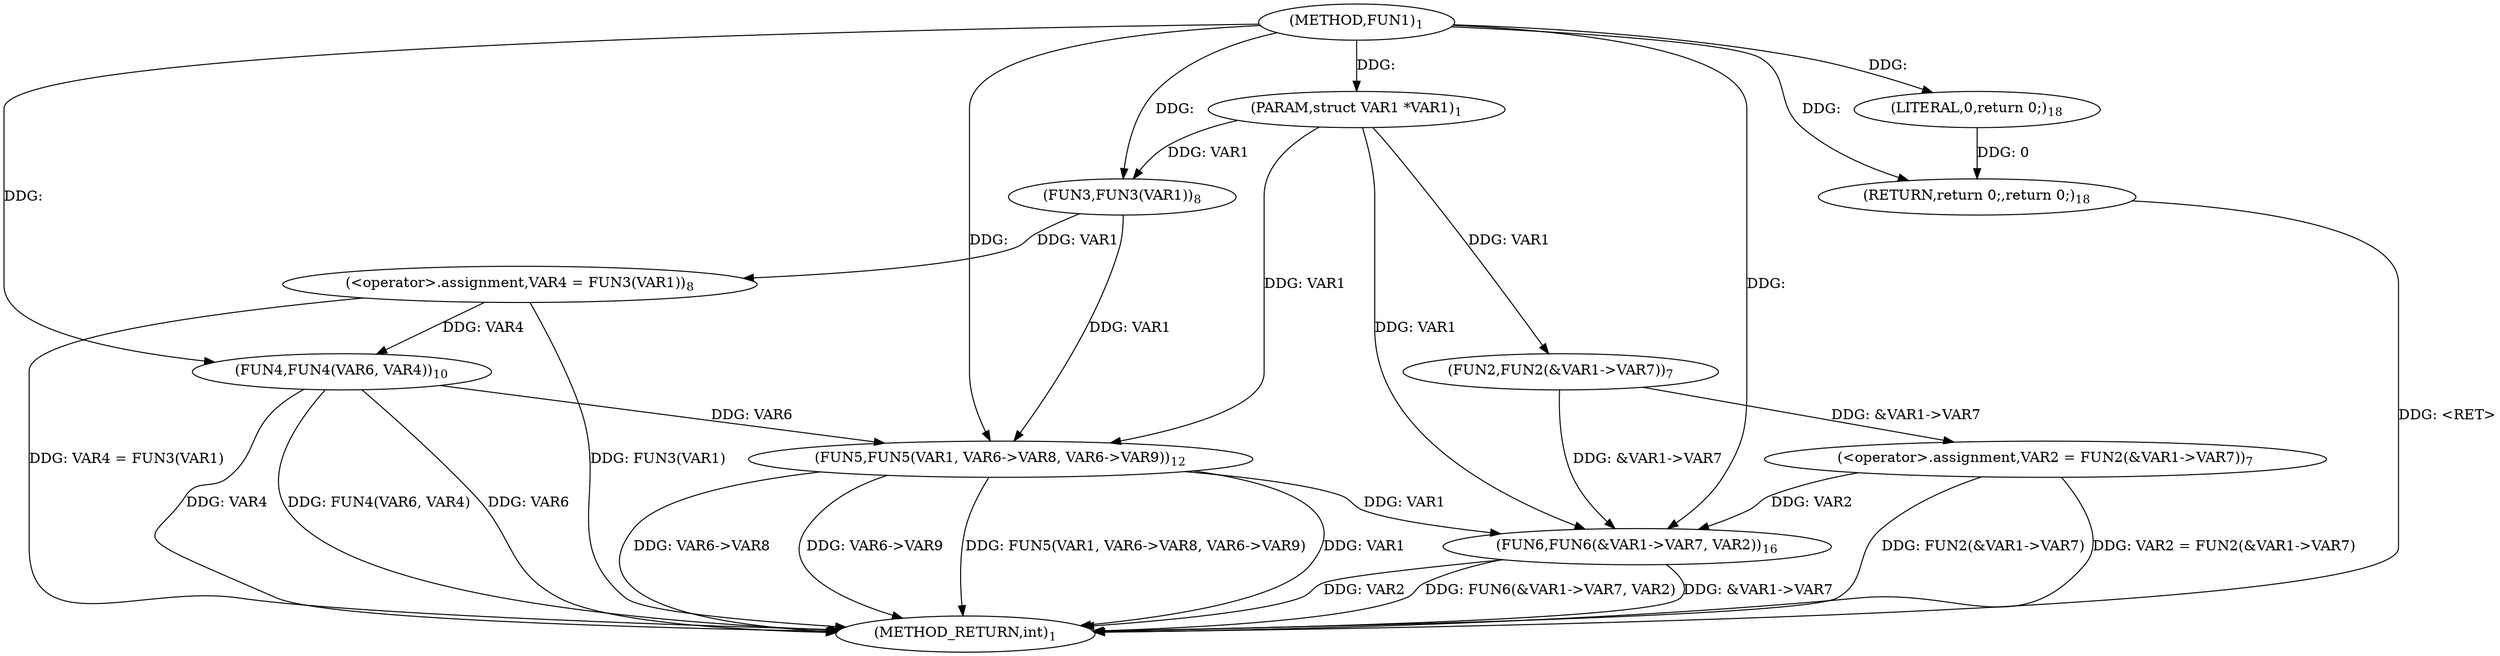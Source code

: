 digraph "FUN1" {  
"8" [label = <(METHOD,FUN1)<SUB>1</SUB>> ]
"44" [label = <(METHOD_RETURN,int)<SUB>1</SUB>> ]
"9" [label = <(PARAM,struct VAR1 *VAR1)<SUB>1</SUB>> ]
"14" [label = <(&lt;operator&gt;.assignment,VAR2 = FUN2(&amp;VAR1-&gt;VAR7))<SUB>7</SUB>> ]
"21" [label = <(&lt;operator&gt;.assignment,VAR4 = FUN3(VAR1))<SUB>8</SUB>> ]
"25" [label = <(FUN4,FUN4(VAR6, VAR4))<SUB>10</SUB>> ]
"28" [label = <(FUN5,FUN5(VAR1, VAR6-&gt;VAR8, VAR6-&gt;VAR9))<SUB>12</SUB>> ]
"36" [label = <(FUN6,FUN6(&amp;VAR1-&gt;VAR7, VAR2))<SUB>16</SUB>> ]
"42" [label = <(RETURN,return 0;,return 0;)<SUB>18</SUB>> ]
"43" [label = <(LITERAL,0,return 0;)<SUB>18</SUB>> ]
"16" [label = <(FUN2,FUN2(&amp;VAR1-&gt;VAR7))<SUB>7</SUB>> ]
"23" [label = <(FUN3,FUN3(VAR1))<SUB>8</SUB>> ]
  "42" -> "44"  [ label = "DDG: &lt;RET&gt;"] 
  "14" -> "44"  [ label = "DDG: FUN2(&amp;VAR1-&gt;VAR7)"] 
  "14" -> "44"  [ label = "DDG: VAR2 = FUN2(&amp;VAR1-&gt;VAR7)"] 
  "21" -> "44"  [ label = "DDG: FUN3(VAR1)"] 
  "21" -> "44"  [ label = "DDG: VAR4 = FUN3(VAR1)"] 
  "25" -> "44"  [ label = "DDG: VAR6"] 
  "25" -> "44"  [ label = "DDG: VAR4"] 
  "25" -> "44"  [ label = "DDG: FUN4(VAR6, VAR4)"] 
  "28" -> "44"  [ label = "DDG: VAR1"] 
  "28" -> "44"  [ label = "DDG: VAR6-&gt;VAR8"] 
  "28" -> "44"  [ label = "DDG: VAR6-&gt;VAR9"] 
  "28" -> "44"  [ label = "DDG: FUN5(VAR1, VAR6-&gt;VAR8, VAR6-&gt;VAR9)"] 
  "36" -> "44"  [ label = "DDG: &amp;VAR1-&gt;VAR7"] 
  "36" -> "44"  [ label = "DDG: VAR2"] 
  "36" -> "44"  [ label = "DDG: FUN6(&amp;VAR1-&gt;VAR7, VAR2)"] 
  "8" -> "9"  [ label = "DDG: "] 
  "16" -> "14"  [ label = "DDG: &amp;VAR1-&gt;VAR7"] 
  "23" -> "21"  [ label = "DDG: VAR1"] 
  "43" -> "42"  [ label = "DDG: 0"] 
  "8" -> "42"  [ label = "DDG: "] 
  "8" -> "25"  [ label = "DDG: "] 
  "21" -> "25"  [ label = "DDG: VAR4"] 
  "23" -> "28"  [ label = "DDG: VAR1"] 
  "8" -> "28"  [ label = "DDG: "] 
  "9" -> "28"  [ label = "DDG: VAR1"] 
  "25" -> "28"  [ label = "DDG: VAR6"] 
  "16" -> "36"  [ label = "DDG: &amp;VAR1-&gt;VAR7"] 
  "28" -> "36"  [ label = "DDG: VAR1"] 
  "9" -> "36"  [ label = "DDG: VAR1"] 
  "14" -> "36"  [ label = "DDG: VAR2"] 
  "8" -> "36"  [ label = "DDG: "] 
  "8" -> "43"  [ label = "DDG: "] 
  "9" -> "16"  [ label = "DDG: VAR1"] 
  "9" -> "23"  [ label = "DDG: VAR1"] 
  "8" -> "23"  [ label = "DDG: "] 
}
